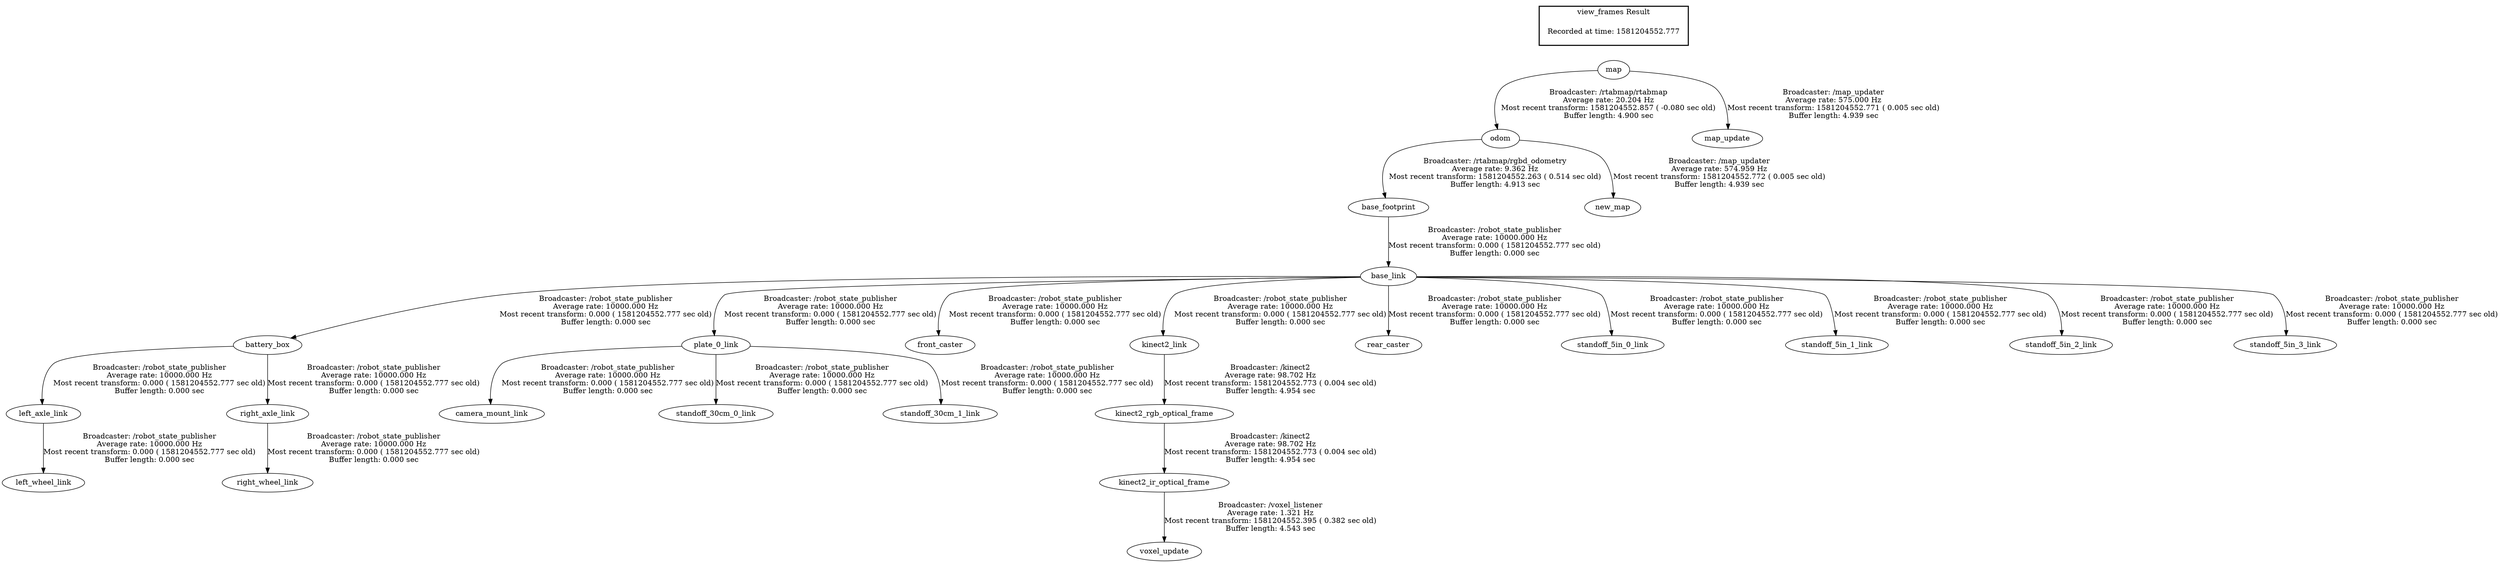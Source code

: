 digraph G {
"base_footprint" -> "base_link"[label="Broadcaster: /robot_state_publisher\nAverage rate: 10000.000 Hz\nMost recent transform: 0.000 ( 1581204552.777 sec old)\nBuffer length: 0.000 sec\n"];
"odom" -> "base_footprint"[label="Broadcaster: /rtabmap/rgbd_odometry\nAverage rate: 9.362 Hz\nMost recent transform: 1581204552.263 ( 0.514 sec old)\nBuffer length: 4.913 sec\n"];
"base_link" -> "battery_box"[label="Broadcaster: /robot_state_publisher\nAverage rate: 10000.000 Hz\nMost recent transform: 0.000 ( 1581204552.777 sec old)\nBuffer length: 0.000 sec\n"];
"plate_0_link" -> "camera_mount_link"[label="Broadcaster: /robot_state_publisher\nAverage rate: 10000.000 Hz\nMost recent transform: 0.000 ( 1581204552.777 sec old)\nBuffer length: 0.000 sec\n"];
"base_link" -> "plate_0_link"[label="Broadcaster: /robot_state_publisher\nAverage rate: 10000.000 Hz\nMost recent transform: 0.000 ( 1581204552.777 sec old)\nBuffer length: 0.000 sec\n"];
"base_link" -> "front_caster"[label="Broadcaster: /robot_state_publisher\nAverage rate: 10000.000 Hz\nMost recent transform: 0.000 ( 1581204552.777 sec old)\nBuffer length: 0.000 sec\n"];
"base_link" -> "kinect2_link"[label="Broadcaster: /robot_state_publisher\nAverage rate: 10000.000 Hz\nMost recent transform: 0.000 ( 1581204552.777 sec old)\nBuffer length: 0.000 sec\n"];
"battery_box" -> "left_axle_link"[label="Broadcaster: /robot_state_publisher\nAverage rate: 10000.000 Hz\nMost recent transform: 0.000 ( 1581204552.777 sec old)\nBuffer length: 0.000 sec\n"];
"left_axle_link" -> "left_wheel_link"[label="Broadcaster: /robot_state_publisher\nAverage rate: 10000.000 Hz\nMost recent transform: 0.000 ( 1581204552.777 sec old)\nBuffer length: 0.000 sec\n"];
"base_link" -> "rear_caster"[label="Broadcaster: /robot_state_publisher\nAverage rate: 10000.000 Hz\nMost recent transform: 0.000 ( 1581204552.777 sec old)\nBuffer length: 0.000 sec\n"];
"battery_box" -> "right_axle_link"[label="Broadcaster: /robot_state_publisher\nAverage rate: 10000.000 Hz\nMost recent transform: 0.000 ( 1581204552.777 sec old)\nBuffer length: 0.000 sec\n"];
"right_axle_link" -> "right_wheel_link"[label="Broadcaster: /robot_state_publisher\nAverage rate: 10000.000 Hz\nMost recent transform: 0.000 ( 1581204552.777 sec old)\nBuffer length: 0.000 sec\n"];
"plate_0_link" -> "standoff_30cm_0_link"[label="Broadcaster: /robot_state_publisher\nAverage rate: 10000.000 Hz\nMost recent transform: 0.000 ( 1581204552.777 sec old)\nBuffer length: 0.000 sec\n"];
"plate_0_link" -> "standoff_30cm_1_link"[label="Broadcaster: /robot_state_publisher\nAverage rate: 10000.000 Hz\nMost recent transform: 0.000 ( 1581204552.777 sec old)\nBuffer length: 0.000 sec\n"];
"base_link" -> "standoff_5in_0_link"[label="Broadcaster: /robot_state_publisher\nAverage rate: 10000.000 Hz\nMost recent transform: 0.000 ( 1581204552.777 sec old)\nBuffer length: 0.000 sec\n"];
"base_link" -> "standoff_5in_1_link"[label="Broadcaster: /robot_state_publisher\nAverage rate: 10000.000 Hz\nMost recent transform: 0.000 ( 1581204552.777 sec old)\nBuffer length: 0.000 sec\n"];
"base_link" -> "standoff_5in_2_link"[label="Broadcaster: /robot_state_publisher\nAverage rate: 10000.000 Hz\nMost recent transform: 0.000 ( 1581204552.777 sec old)\nBuffer length: 0.000 sec\n"];
"base_link" -> "standoff_5in_3_link"[label="Broadcaster: /robot_state_publisher\nAverage rate: 10000.000 Hz\nMost recent transform: 0.000 ( 1581204552.777 sec old)\nBuffer length: 0.000 sec\n"];
"kinect2_link" -> "kinect2_rgb_optical_frame"[label="Broadcaster: /kinect2\nAverage rate: 98.702 Hz\nMost recent transform: 1581204552.773 ( 0.004 sec old)\nBuffer length: 4.954 sec\n"];
"kinect2_rgb_optical_frame" -> "kinect2_ir_optical_frame"[label="Broadcaster: /kinect2\nAverage rate: 98.702 Hz\nMost recent transform: 1581204552.773 ( 0.004 sec old)\nBuffer length: 4.954 sec\n"];
"map" -> "map_update"[label="Broadcaster: /map_updater\nAverage rate: 575.000 Hz\nMost recent transform: 1581204552.771 ( 0.005 sec old)\nBuffer length: 4.939 sec\n"];
"odom" -> "new_map"[label="Broadcaster: /map_updater\nAverage rate: 574.959 Hz\nMost recent transform: 1581204552.772 ( 0.005 sec old)\nBuffer length: 4.939 sec\n"];
"map" -> "odom"[label="Broadcaster: /rtabmap/rtabmap\nAverage rate: 20.204 Hz\nMost recent transform: 1581204552.857 ( -0.080 sec old)\nBuffer length: 4.900 sec\n"];
"kinect2_ir_optical_frame" -> "voxel_update"[label="Broadcaster: /voxel_listener\nAverage rate: 1.321 Hz\nMost recent transform: 1581204552.395 ( 0.382 sec old)\nBuffer length: 4.543 sec\n"];
edge [style=invis];
 subgraph cluster_legend { style=bold; color=black; label ="view_frames Result";
"Recorded at time: 1581204552.777"[ shape=plaintext ] ;
 }->"map";
}